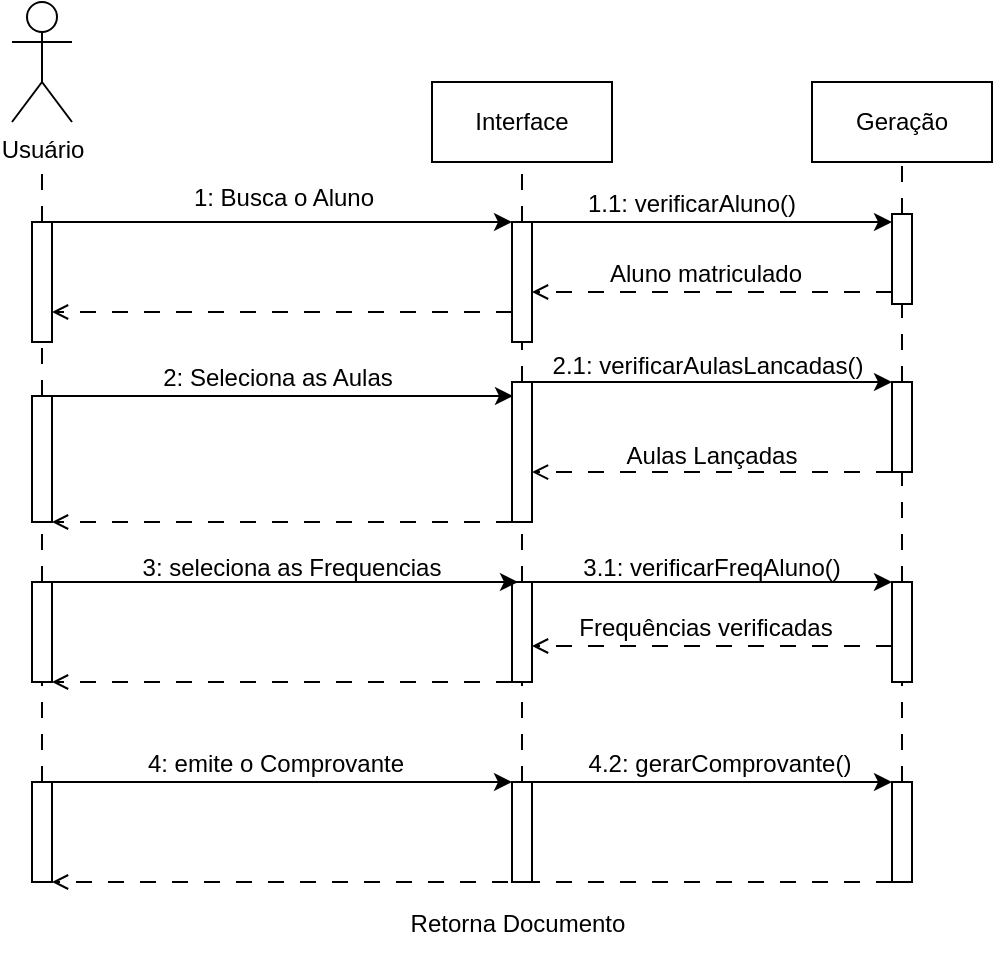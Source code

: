 <mxfile version="26.0.14">
  <diagram name="Página-1" id="ME8Eeor8lZUrgds1Fa1e">
    <mxGraphModel dx="1050" dy="522" grid="1" gridSize="10" guides="1" tooltips="1" connect="1" arrows="1" fold="1" page="1" pageScale="1" pageWidth="827" pageHeight="1169" math="0" shadow="0">
      <root>
        <mxCell id="0" />
        <mxCell id="1" parent="0" />
        <mxCell id="QQ_587JNlkNqWdxAlMka-1" value="" style="rounded=0;whiteSpace=wrap;html=1;" parent="1" vertex="1">
          <mxGeometry x="130" y="120" width="10" height="60" as="geometry" />
        </mxCell>
        <mxCell id="QQ_587JNlkNqWdxAlMka-4" value="Interface" style="rounded=0;whiteSpace=wrap;html=1;" parent="1" vertex="1">
          <mxGeometry x="330" y="50" width="90" height="40" as="geometry" />
        </mxCell>
        <mxCell id="QQ_587JNlkNqWdxAlMka-5" value="Geração" style="rounded=0;whiteSpace=wrap;html=1;" parent="1" vertex="1">
          <mxGeometry x="520" y="50" width="90" height="40" as="geometry" />
        </mxCell>
        <mxCell id="QQ_587JNlkNqWdxAlMka-8" value="" style="endArrow=classic;html=1;rounded=0;exitX=1;exitY=0;exitDx=0;exitDy=0;entryX=0;entryY=0;entryDx=0;entryDy=0;" parent="1" source="QQ_587JNlkNqWdxAlMka-1" edge="1">
          <mxGeometry width="50" height="50" relative="1" as="geometry">
            <mxPoint x="200" y="210" as="sourcePoint" />
            <mxPoint x="370" y="120" as="targetPoint" />
          </mxGeometry>
        </mxCell>
        <mxCell id="QQ_587JNlkNqWdxAlMka-14" value="" style="endArrow=classic;html=1;rounded=0;exitX=1;exitY=0;exitDx=0;exitDy=0;" parent="1" edge="1">
          <mxGeometry width="50" height="50" relative="1" as="geometry">
            <mxPoint x="380" y="120" as="sourcePoint" />
            <mxPoint x="560" y="120" as="targetPoint" />
          </mxGeometry>
        </mxCell>
        <mxCell id="QQ_587JNlkNqWdxAlMka-16" value="" style="endArrow=open;html=1;rounded=0;entryX=1;entryY=1;entryDx=0;entryDy=0;exitX=0;exitY=1;exitDx=0;exitDy=0;dashed=1;dashPattern=8 8;endFill=0;" parent="1" edge="1">
          <mxGeometry width="50" height="50" relative="1" as="geometry">
            <mxPoint x="560" y="155" as="sourcePoint" />
            <mxPoint x="380" y="155" as="targetPoint" />
          </mxGeometry>
        </mxCell>
        <mxCell id="QQ_587JNlkNqWdxAlMka-18" style="edgeStyle=orthogonalEdgeStyle;rounded=0;orthogonalLoop=1;jettySize=auto;html=1;exitX=0.5;exitY=1;exitDx=0;exitDy=0;" parent="1" edge="1">
          <mxGeometry relative="1" as="geometry">
            <mxPoint x="469" y="157" as="sourcePoint" />
            <mxPoint x="469" y="157" as="targetPoint" />
          </mxGeometry>
        </mxCell>
        <mxCell id="QQ_587JNlkNqWdxAlMka-19" value="" style="rounded=0;whiteSpace=wrap;html=1;" parent="1" vertex="1">
          <mxGeometry x="370" y="200" width="10" height="70" as="geometry" />
        </mxCell>
        <mxCell id="QQ_587JNlkNqWdxAlMka-26" value="" style="rounded=0;whiteSpace=wrap;html=1;" parent="1" vertex="1">
          <mxGeometry x="560" y="200" width="10" height="45" as="geometry" />
        </mxCell>
        <mxCell id="QQ_587JNlkNqWdxAlMka-27" value="" style="endArrow=classic;html=1;rounded=0;exitX=0.5;exitY=0;exitDx=0;exitDy=0;entryX=0;entryY=0;entryDx=0;entryDy=0;" parent="1" source="QQ_587JNlkNqWdxAlMka-19" target="QQ_587JNlkNqWdxAlMka-26" edge="1">
          <mxGeometry width="50" height="50" relative="1" as="geometry">
            <mxPoint x="390" y="130" as="sourcePoint" />
            <mxPoint x="570" y="130" as="targetPoint" />
          </mxGeometry>
        </mxCell>
        <mxCell id="QQ_587JNlkNqWdxAlMka-31" value="" style="endArrow=open;html=1;rounded=0;entryX=1;entryY=0.643;entryDx=0;entryDy=0;exitX=0;exitY=1;exitDx=0;exitDy=0;dashed=1;dashPattern=8 8;endFill=0;entryPerimeter=0;" parent="1" source="QQ_587JNlkNqWdxAlMka-26" target="QQ_587JNlkNqWdxAlMka-19" edge="1">
          <mxGeometry width="50" height="50" relative="1" as="geometry">
            <mxPoint x="570" y="160" as="sourcePoint" />
            <mxPoint x="390" y="160" as="targetPoint" />
          </mxGeometry>
        </mxCell>
        <mxCell id="QQ_587JNlkNqWdxAlMka-36" value="" style="rounded=0;whiteSpace=wrap;html=1;" parent="1" vertex="1">
          <mxGeometry x="370" y="300" width="10" height="50" as="geometry" />
        </mxCell>
        <mxCell id="QQ_587JNlkNqWdxAlMka-38" value="" style="rounded=0;whiteSpace=wrap;html=1;" parent="1" vertex="1">
          <mxGeometry x="560" y="300" width="10" height="50" as="geometry" />
        </mxCell>
        <mxCell id="QQ_587JNlkNqWdxAlMka-39" value="" style="endArrow=classic;html=1;rounded=0;exitX=1;exitY=0;exitDx=0;exitDy=0;entryX=0;entryY=0;entryDx=0;entryDy=0;" parent="1" source="QQ_587JNlkNqWdxAlMka-36" target="QQ_587JNlkNqWdxAlMka-38" edge="1">
          <mxGeometry width="50" height="50" relative="1" as="geometry">
            <mxPoint x="385" y="205" as="sourcePoint" />
            <mxPoint x="570" y="205" as="targetPoint" />
          </mxGeometry>
        </mxCell>
        <mxCell id="QQ_587JNlkNqWdxAlMka-42" value="" style="endArrow=open;html=1;rounded=0;entryX=1;entryY=0.64;entryDx=0;entryDy=0;dashed=1;dashPattern=8 8;endFill=0;exitX=0;exitY=0.64;exitDx=0;exitDy=0;entryPerimeter=0;exitPerimeter=0;" parent="1" source="QQ_587JNlkNqWdxAlMka-38" target="QQ_587JNlkNqWdxAlMka-36" edge="1">
          <mxGeometry width="50" height="50" relative="1" as="geometry">
            <mxPoint x="510" y="370" as="sourcePoint" />
            <mxPoint x="400" y="341" as="targetPoint" />
          </mxGeometry>
        </mxCell>
        <mxCell id="QQ_587JNlkNqWdxAlMka-49" value="" style="rounded=0;whiteSpace=wrap;html=1;" parent="1" vertex="1">
          <mxGeometry x="370" y="400" width="10" height="50" as="geometry" />
        </mxCell>
        <mxCell id="QQ_587JNlkNqWdxAlMka-56" value="" style="rounded=0;whiteSpace=wrap;html=1;" parent="1" vertex="1">
          <mxGeometry x="560" y="400" width="10" height="50" as="geometry" />
        </mxCell>
        <mxCell id="QQ_587JNlkNqWdxAlMka-57" value="" style="endArrow=classic;html=1;rounded=0;exitX=1;exitY=0;exitDx=0;exitDy=0;entryX=0;entryY=0;entryDx=0;entryDy=0;" parent="1" source="QQ_587JNlkNqWdxAlMka-49" target="QQ_587JNlkNqWdxAlMka-56" edge="1">
          <mxGeometry width="50" height="50" relative="1" as="geometry">
            <mxPoint x="390" y="301" as="sourcePoint" />
            <mxPoint x="570" y="301" as="targetPoint" />
          </mxGeometry>
        </mxCell>
        <mxCell id="QQ_587JNlkNqWdxAlMka-61" value="4.2: gerarComprovante()" style="text;html=1;align=center;verticalAlign=middle;whiteSpace=wrap;rounded=0;" parent="1" vertex="1">
          <mxGeometry x="397.25" y="376" width="153.5" height="30" as="geometry" />
        </mxCell>
        <mxCell id="QQ_587JNlkNqWdxAlMka-62" value="" style="endArrow=open;html=1;rounded=0;dashed=1;dashPattern=8 8;endFill=0;entryX=1;entryY=1;entryDx=0;entryDy=0;" parent="1" target="ch8VjbG1KS-RVIuM3IMI-35" edge="1">
          <mxGeometry width="50" height="50" relative="1" as="geometry">
            <mxPoint x="560" y="450" as="sourcePoint" />
            <mxPoint x="170" y="450" as="targetPoint" />
          </mxGeometry>
        </mxCell>
        <mxCell id="QQ_587JNlkNqWdxAlMka-63" value="Retorna Documento" style="text;html=1;align=center;verticalAlign=middle;whiteSpace=wrap;rounded=0;" parent="1" vertex="1">
          <mxGeometry x="290" y="456" width="166" height="30" as="geometry" />
        </mxCell>
        <mxCell id="QQ_587JNlkNqWdxAlMka-65" value="" style="endArrow=none;html=1;rounded=0;entryX=0.5;entryY=1;entryDx=0;entryDy=0;exitX=0.5;exitY=0;exitDx=0;exitDy=0;dashed=1;dashPattern=8 8;" parent="1" source="ch8VjbG1KS-RVIuM3IMI-42" edge="1">
          <mxGeometry width="50" height="50" relative="1" as="geometry">
            <mxPoint x="565" y="120" as="sourcePoint" />
            <mxPoint x="565" y="90" as="targetPoint" />
          </mxGeometry>
        </mxCell>
        <mxCell id="QQ_587JNlkNqWdxAlMka-67" value="" style="endArrow=none;html=1;rounded=0;entryX=0.5;entryY=1;entryDx=0;entryDy=0;exitX=0.5;exitY=0;exitDx=0;exitDy=0;dashed=1;dashPattern=8 8;" parent="1" source="QQ_587JNlkNqWdxAlMka-38" target="QQ_587JNlkNqWdxAlMka-26" edge="1">
          <mxGeometry width="50" height="50" relative="1" as="geometry">
            <mxPoint x="575" y="205" as="sourcePoint" />
            <mxPoint x="575" y="160" as="targetPoint" />
          </mxGeometry>
        </mxCell>
        <mxCell id="QQ_587JNlkNqWdxAlMka-68" value="" style="endArrow=none;html=1;rounded=0;entryX=0.5;entryY=1;entryDx=0;entryDy=0;exitX=0.5;exitY=0;exitDx=0;exitDy=0;dashed=1;dashPattern=8 8;" parent="1" source="QQ_587JNlkNqWdxAlMka-56" target="QQ_587JNlkNqWdxAlMka-38" edge="1">
          <mxGeometry width="50" height="50" relative="1" as="geometry">
            <mxPoint x="575" y="301" as="sourcePoint" />
            <mxPoint x="575" y="255" as="targetPoint" />
          </mxGeometry>
        </mxCell>
        <mxCell id="QQ_587JNlkNqWdxAlMka-69" value="" style="endArrow=none;html=1;rounded=0;entryX=0.5;entryY=1;entryDx=0;entryDy=0;exitX=0.5;exitY=0;exitDx=0;exitDy=0;dashed=1;dashPattern=8 8;" parent="1" target="QQ_587JNlkNqWdxAlMka-4" edge="1">
          <mxGeometry width="50" height="50" relative="1" as="geometry">
            <mxPoint x="375" y="120" as="sourcePoint" />
            <mxPoint x="575" y="100" as="targetPoint" />
          </mxGeometry>
        </mxCell>
        <mxCell id="QQ_587JNlkNqWdxAlMka-71" value="" style="endArrow=none;html=1;rounded=0;exitX=0.5;exitY=0;exitDx=0;exitDy=0;dashed=1;dashPattern=8 8;entryX=0.5;entryY=1;entryDx=0;entryDy=0;" parent="1" source="QQ_587JNlkNqWdxAlMka-36" target="QQ_587JNlkNqWdxAlMka-19" edge="1">
          <mxGeometry width="50" height="50" relative="1" as="geometry">
            <mxPoint x="385" y="205" as="sourcePoint" />
            <mxPoint x="375" y="250" as="targetPoint" />
          </mxGeometry>
        </mxCell>
        <mxCell id="QQ_587JNlkNqWdxAlMka-72" value="" style="endArrow=none;html=1;rounded=0;exitX=0.5;exitY=0;exitDx=0;exitDy=0;dashed=1;dashPattern=8 8;entryX=0.5;entryY=1;entryDx=0;entryDy=0;" parent="1" source="QQ_587JNlkNqWdxAlMka-49" target="QQ_587JNlkNqWdxAlMka-36" edge="1">
          <mxGeometry width="50" height="50" relative="1" as="geometry">
            <mxPoint x="385" y="301" as="sourcePoint" />
            <mxPoint x="400" y="360" as="targetPoint" />
          </mxGeometry>
        </mxCell>
        <mxCell id="QQ_587JNlkNqWdxAlMka-73" value="" style="endArrow=none;html=1;rounded=0;exitX=0.5;exitY=0;exitDx=0;exitDy=0;dashed=1;dashPattern=8 8;entryX=0.5;entryY=1;entryDx=0;entryDy=0;" parent="1" source="QQ_587JNlkNqWdxAlMka-1" edge="1">
          <mxGeometry width="50" height="50" relative="1" as="geometry">
            <mxPoint x="385" y="410" as="sourcePoint" />
            <mxPoint x="135" y="90" as="targetPoint" />
          </mxGeometry>
        </mxCell>
        <mxCell id="ch8VjbG1KS-RVIuM3IMI-1" value="1: Busca o Aluno" style="text;html=1;align=center;verticalAlign=middle;whiteSpace=wrap;rounded=0;" parent="1" vertex="1">
          <mxGeometry x="195.5" y="93" width="120" height="30" as="geometry" />
        </mxCell>
        <mxCell id="ch8VjbG1KS-RVIuM3IMI-2" value="" style="rounded=0;whiteSpace=wrap;html=1;" parent="1" vertex="1">
          <mxGeometry x="370" y="120" width="10" height="60" as="geometry" />
        </mxCell>
        <mxCell id="ch8VjbG1KS-RVIuM3IMI-3" value="Usuário" style="shape=umlActor;verticalLabelPosition=bottom;verticalAlign=top;html=1;outlineConnect=0;" parent="1" vertex="1">
          <mxGeometry x="120" y="10" width="30" height="60" as="geometry" />
        </mxCell>
        <mxCell id="ch8VjbG1KS-RVIuM3IMI-15" value="1.1: verificarAluno()" style="text;html=1;align=center;verticalAlign=middle;whiteSpace=wrap;rounded=0;" parent="1" vertex="1">
          <mxGeometry x="400" y="96" width="120" height="30" as="geometry" />
        </mxCell>
        <mxCell id="ch8VjbG1KS-RVIuM3IMI-16" value="Aluno matriculado" style="text;html=1;align=center;verticalAlign=middle;whiteSpace=wrap;rounded=0;" parent="1" vertex="1">
          <mxGeometry x="407.25" y="131" width="120" height="30" as="geometry" />
        </mxCell>
        <mxCell id="ch8VjbG1KS-RVIuM3IMI-18" value="2.1: verificarAulasLancadas()" style="text;html=1;align=center;verticalAlign=middle;whiteSpace=wrap;rounded=0;" parent="1" vertex="1">
          <mxGeometry x="388" y="177" width="160" height="30" as="geometry" />
        </mxCell>
        <mxCell id="ch8VjbG1KS-RVIuM3IMI-19" value="Aulas Lançadas" style="text;html=1;align=center;verticalAlign=middle;whiteSpace=wrap;rounded=0;" parent="1" vertex="1">
          <mxGeometry x="410" y="222" width="120" height="30" as="geometry" />
        </mxCell>
        <mxCell id="ch8VjbG1KS-RVIuM3IMI-20" value="3.1: verificarFreqAluno()" style="text;html=1;align=center;verticalAlign=middle;whiteSpace=wrap;rounded=0;" parent="1" vertex="1">
          <mxGeometry x="390" y="278" width="160" height="30" as="geometry" />
        </mxCell>
        <mxCell id="ch8VjbG1KS-RVIuM3IMI-21" value="Frequências verificadas" style="text;html=1;align=center;verticalAlign=middle;whiteSpace=wrap;rounded=0;" parent="1" vertex="1">
          <mxGeometry x="397.25" y="308" width="140" height="30" as="geometry" />
        </mxCell>
        <mxCell id="ch8VjbG1KS-RVIuM3IMI-23" value="" style="endArrow=none;html=1;rounded=0;exitX=0.5;exitY=0;exitDx=0;exitDy=0;dashed=1;dashPattern=8 8;entryX=0.5;entryY=1;entryDx=0;entryDy=0;" parent="1" source="QQ_587JNlkNqWdxAlMka-19" target="ch8VjbG1KS-RVIuM3IMI-2" edge="1">
          <mxGeometry width="50" height="50" relative="1" as="geometry">
            <mxPoint x="385" y="301" as="sourcePoint" />
            <mxPoint x="385" y="255" as="targetPoint" />
          </mxGeometry>
        </mxCell>
        <mxCell id="ch8VjbG1KS-RVIuM3IMI-24" value="" style="endArrow=classic;html=1;rounded=0;exitX=0.75;exitY=0;exitDx=0;exitDy=0;entryX=0;entryY=0;entryDx=0;entryDy=0;" parent="1" source="ch8VjbG1KS-RVIuM3IMI-26" edge="1">
          <mxGeometry width="50" height="50" relative="1" as="geometry">
            <mxPoint x="140.5" y="207" as="sourcePoint" />
            <mxPoint x="370.5" y="207" as="targetPoint" />
          </mxGeometry>
        </mxCell>
        <mxCell id="ch8VjbG1KS-RVIuM3IMI-25" value="" style="endArrow=open;html=1;rounded=0;entryX=1;entryY=0.75;entryDx=0;entryDy=0;exitX=0;exitY=0.75;exitDx=0;exitDy=0;dashed=1;dashPattern=8 8;endFill=0;" parent="1" source="ch8VjbG1KS-RVIuM3IMI-2" target="QQ_587JNlkNqWdxAlMka-1" edge="1">
          <mxGeometry width="50" height="50" relative="1" as="geometry">
            <mxPoint x="570" y="165" as="sourcePoint" />
            <mxPoint x="390" y="165" as="targetPoint" />
          </mxGeometry>
        </mxCell>
        <mxCell id="ch8VjbG1KS-RVIuM3IMI-26" value="" style="rounded=0;whiteSpace=wrap;html=1;" parent="1" vertex="1">
          <mxGeometry x="130" y="207" width="10" height="63" as="geometry" />
        </mxCell>
        <mxCell id="ch8VjbG1KS-RVIuM3IMI-27" value="2: Seleciona as Aulas" style="text;html=1;align=center;verticalAlign=middle;whiteSpace=wrap;rounded=0;" parent="1" vertex="1">
          <mxGeometry x="172.5" y="183" width="160" height="30" as="geometry" />
        </mxCell>
        <mxCell id="ch8VjbG1KS-RVIuM3IMI-28" value="" style="endArrow=open;html=1;rounded=0;entryX=1;entryY=1;entryDx=0;entryDy=0;exitX=0;exitY=1;exitDx=0;exitDy=0;dashed=1;dashPattern=8 8;endFill=0;" parent="1" source="QQ_587JNlkNqWdxAlMka-19" target="ch8VjbG1KS-RVIuM3IMI-26" edge="1">
          <mxGeometry width="50" height="50" relative="1" as="geometry">
            <mxPoint x="380" y="175" as="sourcePoint" />
            <mxPoint x="150" y="175" as="targetPoint" />
          </mxGeometry>
        </mxCell>
        <mxCell id="ch8VjbG1KS-RVIuM3IMI-30" value="" style="rounded=0;whiteSpace=wrap;html=1;" parent="1" vertex="1">
          <mxGeometry x="130" y="300" width="10" height="50" as="geometry" />
        </mxCell>
        <mxCell id="ch8VjbG1KS-RVIuM3IMI-31" value="" style="endArrow=classic;html=1;rounded=0;exitX=0.75;exitY=0;exitDx=0;exitDy=0;" parent="1" source="ch8VjbG1KS-RVIuM3IMI-30" edge="1">
          <mxGeometry width="50" height="50" relative="1" as="geometry">
            <mxPoint x="135.5" y="298" as="sourcePoint" />
            <mxPoint x="373" y="300" as="targetPoint" />
          </mxGeometry>
        </mxCell>
        <mxCell id="ch8VjbG1KS-RVIuM3IMI-32" value="3: seleciona as Frequencias" style="text;html=1;align=center;verticalAlign=middle;whiteSpace=wrap;rounded=0;" parent="1" vertex="1">
          <mxGeometry x="180" y="278" width="160" height="30" as="geometry" />
        </mxCell>
        <mxCell id="ch8VjbG1KS-RVIuM3IMI-34" value="" style="endArrow=open;html=1;rounded=0;entryX=1;entryY=1;entryDx=0;entryDy=0;exitX=0;exitY=1;exitDx=0;exitDy=0;dashed=1;dashPattern=8 8;endFill=0;" parent="1" source="QQ_587JNlkNqWdxAlMka-36" target="ch8VjbG1KS-RVIuM3IMI-30" edge="1">
          <mxGeometry width="50" height="50" relative="1" as="geometry">
            <mxPoint x="380" y="280" as="sourcePoint" />
            <mxPoint x="150" y="280" as="targetPoint" />
          </mxGeometry>
        </mxCell>
        <mxCell id="ch8VjbG1KS-RVIuM3IMI-35" value="" style="rounded=0;whiteSpace=wrap;html=1;" parent="1" vertex="1">
          <mxGeometry x="130" y="400" width="10" height="50" as="geometry" />
        </mxCell>
        <mxCell id="ch8VjbG1KS-RVIuM3IMI-37" value="" style="endArrow=classic;html=1;rounded=0;exitX=1;exitY=0;exitDx=0;exitDy=0;entryX=0;entryY=0;entryDx=0;entryDy=0;" parent="1" source="ch8VjbG1KS-RVIuM3IMI-35" target="QQ_587JNlkNqWdxAlMka-49" edge="1">
          <mxGeometry width="50" height="50" relative="1" as="geometry">
            <mxPoint x="148" y="310" as="sourcePoint" />
            <mxPoint x="383" y="310" as="targetPoint" />
          </mxGeometry>
        </mxCell>
        <mxCell id="ch8VjbG1KS-RVIuM3IMI-38" value="4: emite o Comprovante" style="text;html=1;align=center;verticalAlign=middle;whiteSpace=wrap;rounded=0;" parent="1" vertex="1">
          <mxGeometry x="172" y="376" width="160" height="30" as="geometry" />
        </mxCell>
        <mxCell id="ch8VjbG1KS-RVIuM3IMI-39" value="" style="endArrow=none;html=1;rounded=0;exitX=0.5;exitY=0;exitDx=0;exitDy=0;dashed=1;dashPattern=8 8;entryX=0.5;entryY=1;entryDx=0;entryDy=0;" parent="1" source="ch8VjbG1KS-RVIuM3IMI-26" target="QQ_587JNlkNqWdxAlMka-1" edge="1">
          <mxGeometry width="50" height="50" relative="1" as="geometry">
            <mxPoint x="145" y="130" as="sourcePoint" />
            <mxPoint x="145" y="100" as="targetPoint" />
          </mxGeometry>
        </mxCell>
        <mxCell id="ch8VjbG1KS-RVIuM3IMI-40" value="" style="endArrow=none;html=1;rounded=0;exitX=0.5;exitY=0;exitDx=0;exitDy=0;dashed=1;dashPattern=8 8;entryX=0.5;entryY=1;entryDx=0;entryDy=0;" parent="1" source="ch8VjbG1KS-RVIuM3IMI-30" target="ch8VjbG1KS-RVIuM3IMI-26" edge="1">
          <mxGeometry width="50" height="50" relative="1" as="geometry">
            <mxPoint x="155" y="140" as="sourcePoint" />
            <mxPoint x="155" y="110" as="targetPoint" />
          </mxGeometry>
        </mxCell>
        <mxCell id="ch8VjbG1KS-RVIuM3IMI-41" value="" style="endArrow=none;html=1;rounded=0;exitX=0.5;exitY=0;exitDx=0;exitDy=0;dashed=1;dashPattern=8 8;entryX=0.5;entryY=1;entryDx=0;entryDy=0;" parent="1" source="ch8VjbG1KS-RVIuM3IMI-35" target="ch8VjbG1KS-RVIuM3IMI-30" edge="1">
          <mxGeometry width="50" height="50" relative="1" as="geometry">
            <mxPoint x="145" y="310" as="sourcePoint" />
            <mxPoint x="145" y="280" as="targetPoint" />
          </mxGeometry>
        </mxCell>
        <mxCell id="ch8VjbG1KS-RVIuM3IMI-43" value="" style="endArrow=none;html=1;rounded=0;entryX=0.5;entryY=1;entryDx=0;entryDy=0;exitX=0.5;exitY=0;exitDx=0;exitDy=0;dashed=1;dashPattern=8 8;" parent="1" source="QQ_587JNlkNqWdxAlMka-26" target="ch8VjbG1KS-RVIuM3IMI-42" edge="1">
          <mxGeometry width="50" height="50" relative="1" as="geometry">
            <mxPoint x="565" y="200" as="sourcePoint" />
            <mxPoint x="565" y="90" as="targetPoint" />
          </mxGeometry>
        </mxCell>
        <mxCell id="ch8VjbG1KS-RVIuM3IMI-42" value="" style="rounded=0;whiteSpace=wrap;html=1;" parent="1" vertex="1">
          <mxGeometry x="560" y="116" width="10" height="45" as="geometry" />
        </mxCell>
      </root>
    </mxGraphModel>
  </diagram>
</mxfile>
